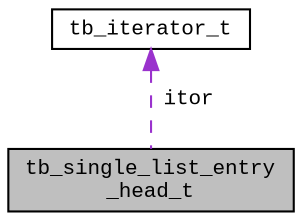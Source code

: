 digraph "tb_single_list_entry_head_t"
{
  edge [fontname="CourierNew",fontsize="10",labelfontname="CourierNew",labelfontsize="10"];
  node [fontname="CourierNew",fontsize="10",shape=record];
  Node1 [label="tb_single_list_entry\l_head_t",height=0.2,width=0.4,color="black", fillcolor="grey75", style="filled" fontcolor="black"];
  Node2 -> Node1 [dir="back",color="darkorchid3",fontsize="10",style="dashed",label=" itor" ,fontname="CourierNew"];
  Node2 [label="tb_iterator_t",height=0.2,width=0.4,color="black", fillcolor="white", style="filled",URL="$d1/d1a/structtb__iterator__t.html",tooltip="the iterator type "];
}
